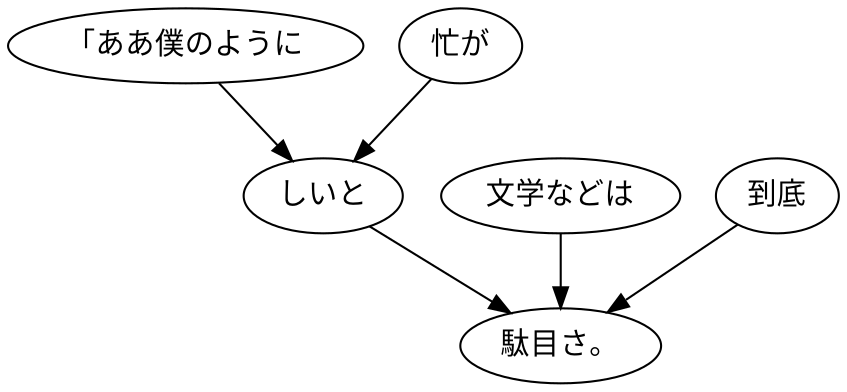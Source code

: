 digraph graph2355 {
	node0 [label="「ああ僕のように"];
	node1 [label="忙が"];
	node2 [label="しいと"];
	node3 [label="文学などは"];
	node4 [label="到底"];
	node5 [label="駄目さ。"];
	node0 -> node2;
	node1 -> node2;
	node2 -> node5;
	node3 -> node5;
	node4 -> node5;
}
